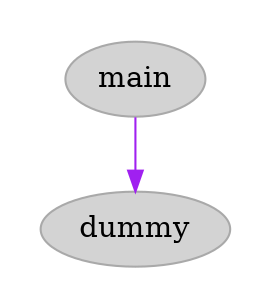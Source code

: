 strict digraph G {
  compound=true
  subgraph cluster_ {
    peripheries=0
    cluster_0[label="main",shape=oval,color=darkgray,style=filled,fillcolor=lightgray]
    cluster_1[label="dummy",shape=oval,color=darkgray,style=filled,fillcolor=lightgray]
    cluster_0 -> cluster_1 [color=purple]
  }
}
